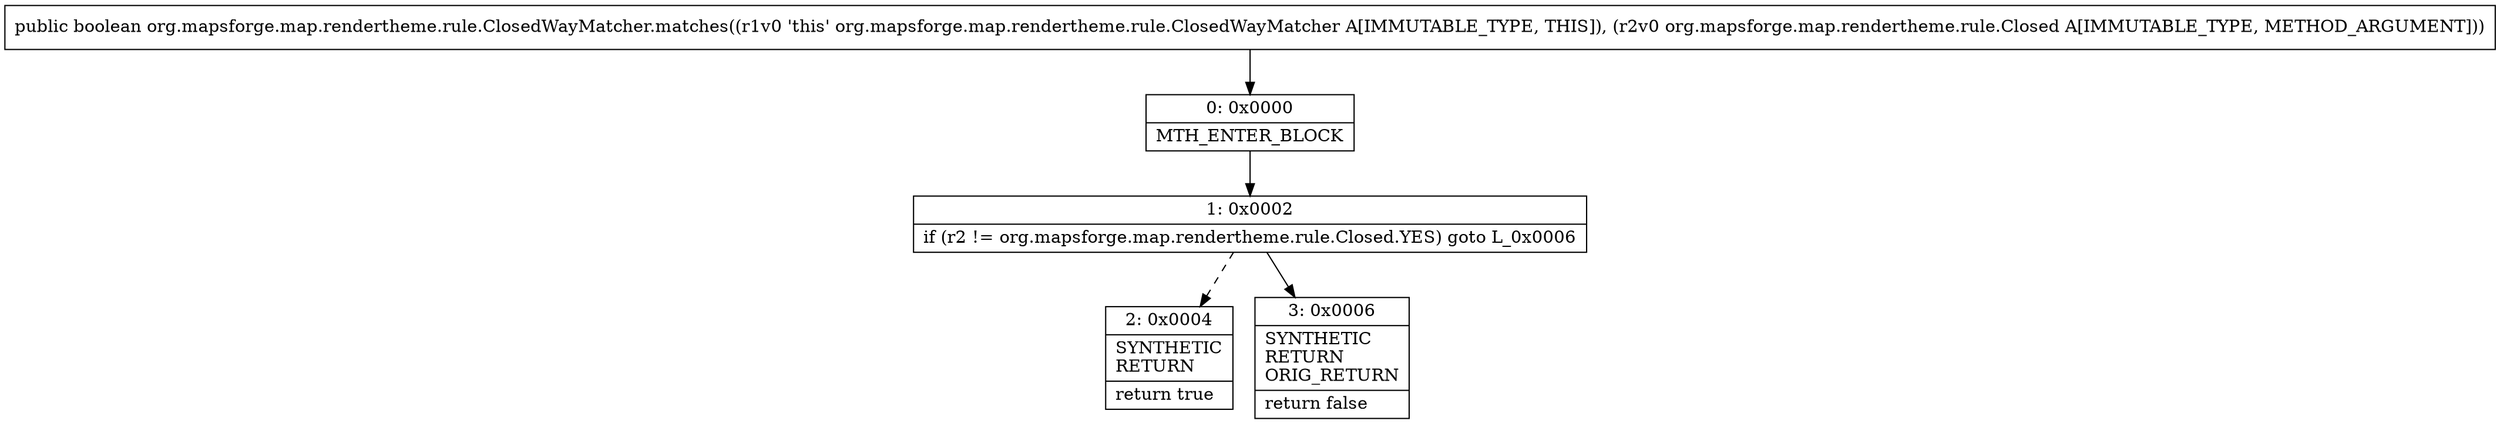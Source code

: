 digraph "CFG fororg.mapsforge.map.rendertheme.rule.ClosedWayMatcher.matches(Lorg\/mapsforge\/map\/rendertheme\/rule\/Closed;)Z" {
Node_0 [shape=record,label="{0\:\ 0x0000|MTH_ENTER_BLOCK\l}"];
Node_1 [shape=record,label="{1\:\ 0x0002|if (r2 != org.mapsforge.map.rendertheme.rule.Closed.YES) goto L_0x0006\l}"];
Node_2 [shape=record,label="{2\:\ 0x0004|SYNTHETIC\lRETURN\l|return true\l}"];
Node_3 [shape=record,label="{3\:\ 0x0006|SYNTHETIC\lRETURN\lORIG_RETURN\l|return false\l}"];
MethodNode[shape=record,label="{public boolean org.mapsforge.map.rendertheme.rule.ClosedWayMatcher.matches((r1v0 'this' org.mapsforge.map.rendertheme.rule.ClosedWayMatcher A[IMMUTABLE_TYPE, THIS]), (r2v0 org.mapsforge.map.rendertheme.rule.Closed A[IMMUTABLE_TYPE, METHOD_ARGUMENT])) }"];
MethodNode -> Node_0;
Node_0 -> Node_1;
Node_1 -> Node_2[style=dashed];
Node_1 -> Node_3;
}

